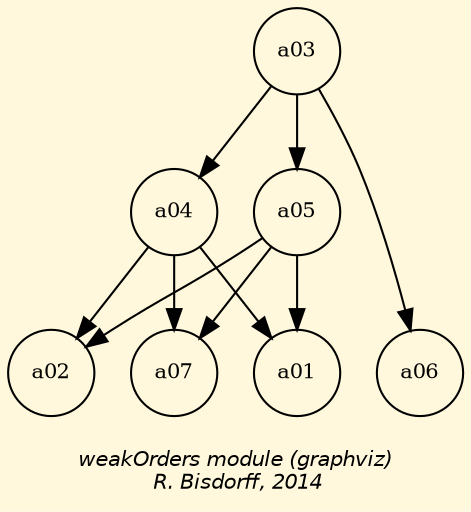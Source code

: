 digraph G {
graph [ bgcolor = cornsilk, ordering = out, fontname = "Helvetica-Oblique",
 fontsize = 12,
 label = "\nweakOrders module (graphviz)\n R. Bisdorff, 2014", size="7,7",fontsize=10];
a07 [shape = "circle", label = "a07", fontsize=10];
a05 [shape = "circle", label = "a05", fontsize=10];
a03 [shape = "circle", label = "a03", fontsize=10];
a02 [shape = "circle", label = "a02", fontsize=10];
a01 [shape = "circle", label = "a01", fontsize=10];
a04 [shape = "circle", label = "a04", fontsize=10];
a06 [shape = "circle", label = "a06", fontsize=10];
{ rank = same; a03; }
{ rank = same; a04; }
{ rank = same; a05; }
{ rank = same; a02; a07; a01; a06; }
a03-> a04 [style="setlinewidth(1)",color=black] ;
a03-> a05 [style="setlinewidth(1)",color=black] ;
a03-> a06 [style="setlinewidth(1)",color=black] ;
a04-> a02 [style="setlinewidth(1)",color=black] ;
a04-> a07 [style="setlinewidth(1)",color=black] ;
a04-> a01 [style="setlinewidth(1)",color=black] ;
a05-> a02 [style="setlinewidth(1)",color=black] ;
a05-> a07 [style="setlinewidth(1)",color=black] ;
a05-> a01 [style="setlinewidth(1)",color=black] ;
}
 
